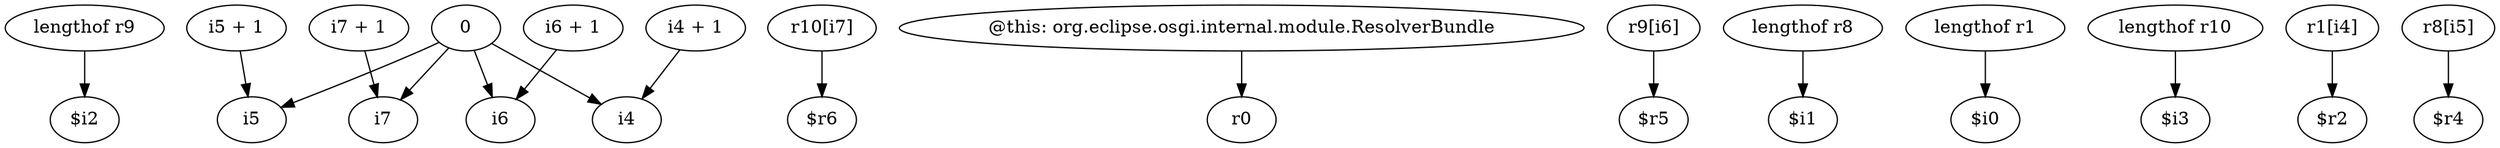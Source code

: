 digraph g {
0[label="lengthof r9"]
1[label="$i2"]
0->1[label=""]
2[label="0"]
3[label="i5"]
2->3[label=""]
4[label="i7"]
2->4[label=""]
5[label="r10[i7]"]
6[label="$r6"]
5->6[label=""]
7[label="@this: org.eclipse.osgi.internal.module.ResolverBundle"]
8[label="r0"]
7->8[label=""]
9[label="i5 + 1"]
9->3[label=""]
10[label="r9[i6]"]
11[label="$r5"]
10->11[label=""]
12[label="lengthof r8"]
13[label="$i1"]
12->13[label=""]
14[label="lengthof r1"]
15[label="$i0"]
14->15[label=""]
16[label="i7 + 1"]
16->4[label=""]
17[label="i6"]
2->17[label=""]
18[label="i4"]
2->18[label=""]
19[label="lengthof r10"]
20[label="$i3"]
19->20[label=""]
21[label="r1[i4]"]
22[label="$r2"]
21->22[label=""]
23[label="r8[i5]"]
24[label="$r4"]
23->24[label=""]
25[label="i6 + 1"]
25->17[label=""]
26[label="i4 + 1"]
26->18[label=""]
}